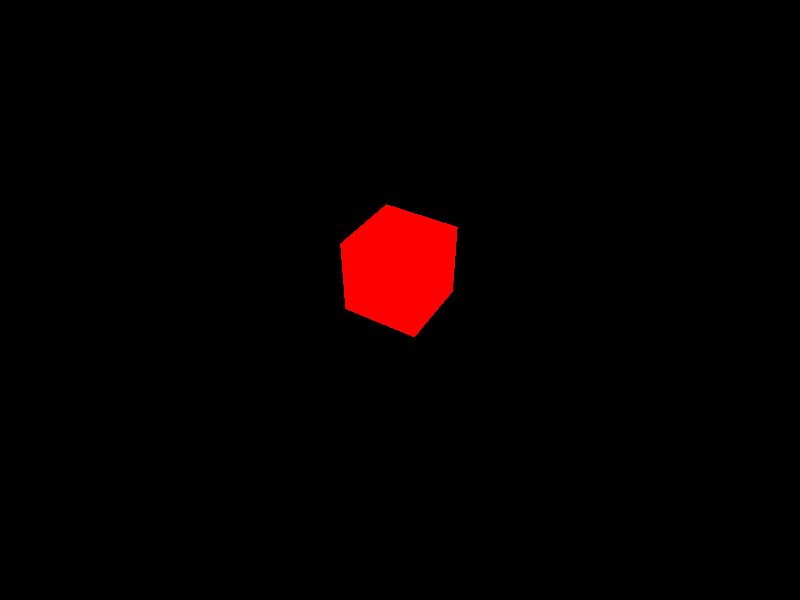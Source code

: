 camera {
    location <-5,5,-3>
    look_at <0,0,0>
}

light_source {
    <0,4,-3>
    color rgb <255,255,255>
}


box {
    <-0.5,0,-0.5>
    <0.5,1,0.5>
    pigment {
        rgb <1,0,0> 
    }
}
